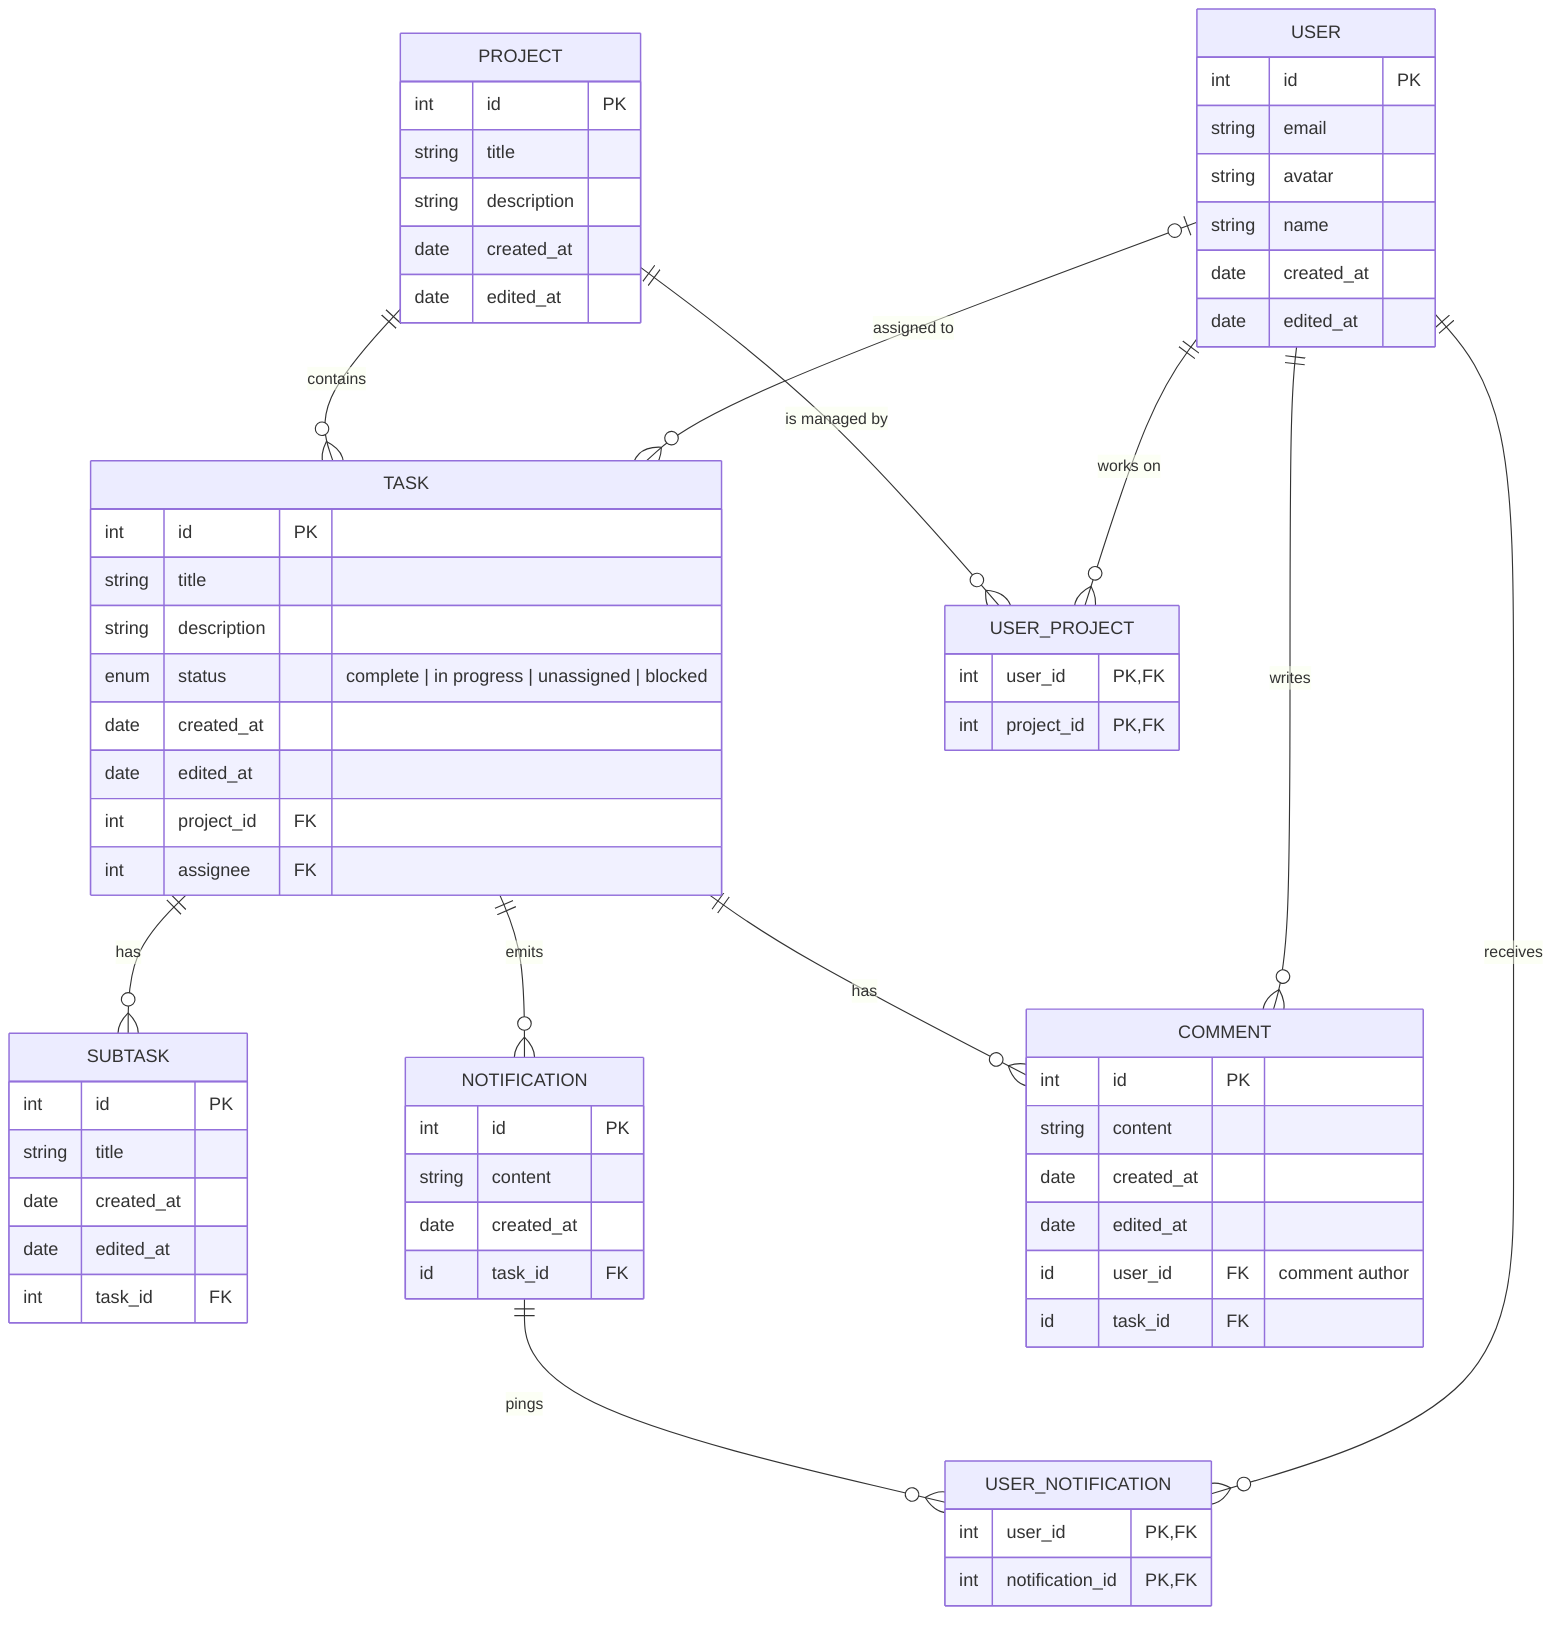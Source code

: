 erDiagram
    PROJECT ||--o{ TASK : contains
    PROJECT ||--o{ USER_PROJECT : "is managed by"
    USER |o--o{ TASK : "assigned to"
    USER ||--o{ USER_PROJECT : "works on"
    TASK ||--o{ SUBTASK : has
    TASK ||--o{ NOTIFICATION: emits
    TASK ||--o{ COMMENT: has
    USER ||--o{ COMMENT: writes
    NOTIFICATION ||--o{ USER_NOTIFICATION: pings
    USER ||--o{ USER_NOTIFICATION: receives

    USER_PROJECT {
        int user_id PK, FK
        int project_id PK, FK
    }

    TASK {
        int id PK
        string title
        string description
        enum status "complete | in progress | unassigned | blocked"
        date created_at
        date edited_at
        int project_id FK
        int assignee FK
    }

    SUBTASK {
        int id PK
        string title
        date created_at
        date edited_at
        int task_id FK
    }

    PROJECT {
        int id PK
        string title
        string description
        date created_at
        date edited_at
    }

    USER {
        int id PK
        string email
        string avatar
        string name
        date created_at
        date edited_at
    }

    COMMENT {
        int id PK
        string content
        date created_at
        date edited_at
        id user_id FK "comment author"
        id task_id FK
    }

    NOTIFICATION {
        int id PK
        string content
        date created_at
        id task_id FK
    }

    USER_NOTIFICATION {
        int user_id PK, FK
        int notification_id PK, FK
    }